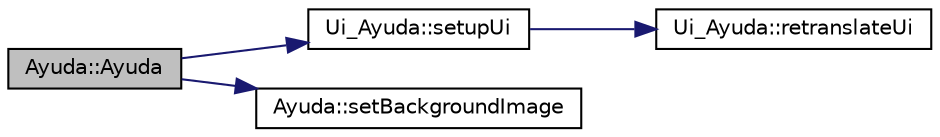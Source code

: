 digraph "Ayuda::Ayuda"
{
  edge [fontname="Helvetica",fontsize="10",labelfontname="Helvetica",labelfontsize="10"];
  node [fontname="Helvetica",fontsize="10",shape=record];
  rankdir="LR";
  Node1 [label="Ayuda::Ayuda",height=0.2,width=0.4,color="black", fillcolor="grey75", style="filled" fontcolor="black"];
  Node1 -> Node2 [color="midnightblue",fontsize="10",style="solid",fontname="Helvetica"];
  Node2 [label="Ui_Ayuda::setupUi",height=0.2,width=0.4,color="black", fillcolor="white", style="filled",URL="$class_ui___ayuda.html#a6a35de68c800baf50ec7ea4fabf6948a"];
  Node2 -> Node3 [color="midnightblue",fontsize="10",style="solid",fontname="Helvetica"];
  Node3 [label="Ui_Ayuda::retranslateUi",height=0.2,width=0.4,color="black", fillcolor="white", style="filled",URL="$class_ui___ayuda.html#af3384a5e450e60d027ac2a210e914422"];
  Node1 -> Node4 [color="midnightblue",fontsize="10",style="solid",fontname="Helvetica"];
  Node4 [label="Ayuda::setBackgroundImage",height=0.2,width=0.4,color="black", fillcolor="white", style="filled",URL="$class_ayuda.html#acec447348952c9dd9d9455ee0ec3f537",tooltip="Establece una imagen de fondo. Coloca como background una imagen previamente cargada en la ventana &#39;A..."];
}
